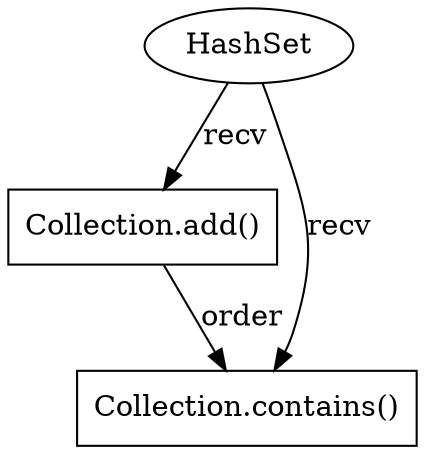 digraph "4704" {
1 [label="Collection.add()" shape=box]
2 [label="HashSet" shape=ellipse]
3 [label="Collection.contains()" shape=box]
1 -> 3 [label="order"];
2 -> 3 [label="recv"];
2 -> 1 [label="recv"];
}